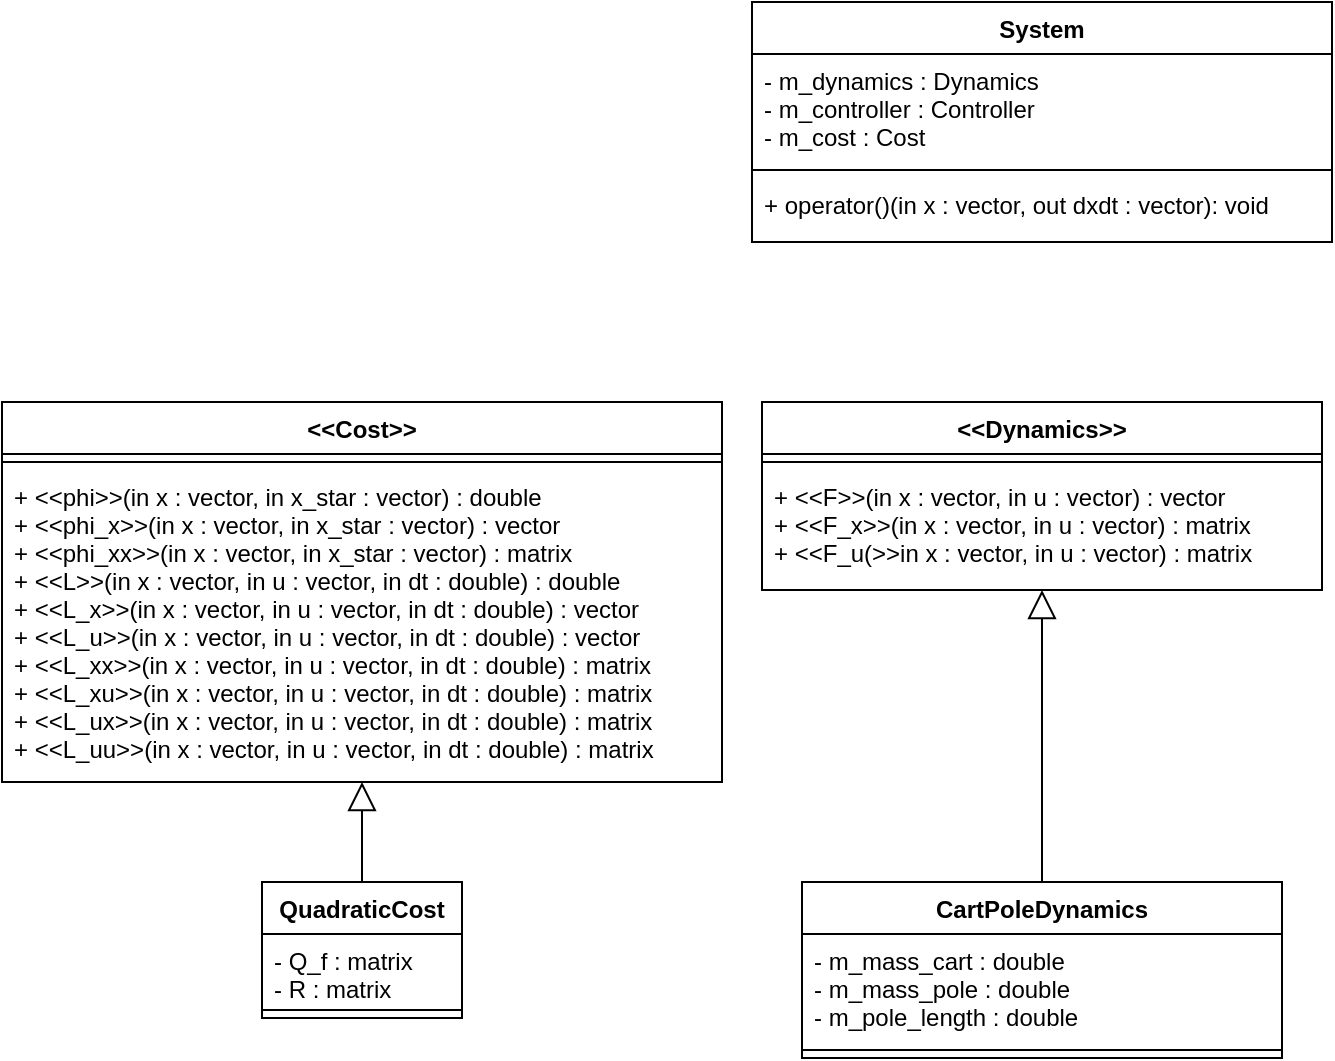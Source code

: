 <mxfile version="12.7.5" type="device"><diagram id="TYrjkv-iTt8yGbLGedxM" name="Page-1"><mxGraphModel dx="988" dy="585" grid="1" gridSize="10" guides="1" tooltips="1" connect="1" arrows="1" fold="1" page="1" pageScale="1" pageWidth="850" pageHeight="1100" math="0" shadow="0"><root><mxCell id="0"/><mxCell id="1" parent="0"/><mxCell id="Ke12_H2GXORiqpffEhTg-1" value="&lt;&lt;Dynamics&gt;&gt;" style="swimlane;fontStyle=1;align=center;verticalAlign=top;childLayout=stackLayout;horizontal=1;startSize=26;horizontalStack=0;resizeParent=1;resizeParentMax=0;resizeLast=0;collapsible=1;marginBottom=0;" vertex="1" parent="1"><mxGeometry x="420" y="320" width="280" height="94" as="geometry"><mxRectangle x="360" y="280" width="100" height="26" as="alternateBounds"/></mxGeometry></mxCell><mxCell id="Ke12_H2GXORiqpffEhTg-3" value="" style="line;strokeWidth=1;fillColor=none;align=left;verticalAlign=middle;spacingTop=-1;spacingLeft=3;spacingRight=3;rotatable=0;labelPosition=right;points=[];portConstraint=eastwest;" vertex="1" parent="Ke12_H2GXORiqpffEhTg-1"><mxGeometry y="26" width="280" height="8" as="geometry"/></mxCell><mxCell id="Ke12_H2GXORiqpffEhTg-4" value="+ &lt;&lt;F&gt;&gt;(in x : vector, in u : vector) : vector&#xA;+ &lt;&lt;F_x&gt;&gt;(in x : vector, in u : vector) : matrix&#xA;+ &lt;&lt;F_u(&gt;&gt;in x : vector, in u : vector) : matrix" style="text;strokeColor=none;fillColor=none;align=left;verticalAlign=top;spacingLeft=4;spacingRight=4;overflow=hidden;rotatable=0;points=[[0,0.5],[1,0.5]];portConstraint=eastwest;" vertex="1" parent="Ke12_H2GXORiqpffEhTg-1"><mxGeometry y="34" width="280" height="60" as="geometry"/></mxCell><mxCell id="Ke12_H2GXORiqpffEhTg-6" value="CartPoleDynamics" style="swimlane;fontStyle=1;align=center;verticalAlign=top;childLayout=stackLayout;horizontal=1;startSize=26;horizontalStack=0;resizeParent=1;resizeParentMax=0;resizeLast=0;collapsible=1;marginBottom=0;" vertex="1" parent="1"><mxGeometry x="440" y="560" width="240" height="88" as="geometry"><mxRectangle x="360" y="280" width="100" height="26" as="alternateBounds"/></mxGeometry></mxCell><mxCell id="Ke12_H2GXORiqpffEhTg-7" value="- m_mass_cart : double&#xA;- m_mass_pole : double&#xA;- m_pole_length : double&#xA;" style="text;strokeColor=none;fillColor=none;align=left;verticalAlign=top;spacingLeft=4;spacingRight=4;overflow=hidden;rotatable=0;points=[[0,0.5],[1,0.5]];portConstraint=eastwest;" vertex="1" parent="Ke12_H2GXORiqpffEhTg-6"><mxGeometry y="26" width="240" height="54" as="geometry"/></mxCell><mxCell id="Ke12_H2GXORiqpffEhTg-8" value="" style="line;strokeWidth=1;fillColor=none;align=left;verticalAlign=middle;spacingTop=-1;spacingLeft=3;spacingRight=3;rotatable=0;labelPosition=right;points=[];portConstraint=eastwest;" vertex="1" parent="Ke12_H2GXORiqpffEhTg-6"><mxGeometry y="80" width="240" height="8" as="geometry"/></mxCell><mxCell id="Ke12_H2GXORiqpffEhTg-11" value="" style="endArrow=block;endFill=0;endSize=12;html=1;exitX=0.5;exitY=0;exitDx=0;exitDy=0;entryX=0.5;entryY=1;entryDx=0;entryDy=0;" edge="1" parent="1" source="Ke12_H2GXORiqpffEhTg-6" target="Ke12_H2GXORiqpffEhTg-1"><mxGeometry width="160" relative="1" as="geometry"><mxPoint x="260" y="581.67" as="sourcePoint"/><mxPoint x="420" y="581.67" as="targetPoint"/></mxGeometry></mxCell><mxCell id="Ke12_H2GXORiqpffEhTg-12" value="System" style="swimlane;fontStyle=1;align=center;verticalAlign=top;childLayout=stackLayout;horizontal=1;startSize=26;horizontalStack=0;resizeParent=1;resizeParentMax=0;resizeLast=0;collapsible=1;marginBottom=0;" vertex="1" parent="1"><mxGeometry x="415" y="120" width="290" height="120" as="geometry"/></mxCell><mxCell id="Ke12_H2GXORiqpffEhTg-13" value="- m_dynamics : Dynamics&#xA;- m_controller : Controller&#xA;- m_cost : Cost&#xA;" style="text;strokeColor=none;fillColor=none;align=left;verticalAlign=top;spacingLeft=4;spacingRight=4;overflow=hidden;rotatable=0;points=[[0,0.5],[1,0.5]];portConstraint=eastwest;" vertex="1" parent="Ke12_H2GXORiqpffEhTg-12"><mxGeometry y="26" width="290" height="54" as="geometry"/></mxCell><mxCell id="Ke12_H2GXORiqpffEhTg-14" value="" style="line;strokeWidth=1;fillColor=none;align=left;verticalAlign=middle;spacingTop=-1;spacingLeft=3;spacingRight=3;rotatable=0;labelPosition=right;points=[];portConstraint=eastwest;" vertex="1" parent="Ke12_H2GXORiqpffEhTg-12"><mxGeometry y="80" width="290" height="8" as="geometry"/></mxCell><mxCell id="Ke12_H2GXORiqpffEhTg-15" value="+ operator()(in x : vector, out dxdt : vector): void" style="text;strokeColor=none;fillColor=none;align=left;verticalAlign=top;spacingLeft=4;spacingRight=4;overflow=hidden;rotatable=0;points=[[0,0.5],[1,0.5]];portConstraint=eastwest;" vertex="1" parent="Ke12_H2GXORiqpffEhTg-12"><mxGeometry y="88" width="290" height="32" as="geometry"/></mxCell><mxCell id="Ke12_H2GXORiqpffEhTg-23" value="&lt;&lt;Cost&gt;&gt;" style="swimlane;fontStyle=1;align=center;verticalAlign=top;childLayout=stackLayout;horizontal=1;startSize=26;horizontalStack=0;resizeParent=1;resizeParentMax=0;resizeLast=0;collapsible=1;marginBottom=0;" vertex="1" parent="1"><mxGeometry x="40" y="320" width="360" height="190" as="geometry"/></mxCell><mxCell id="Ke12_H2GXORiqpffEhTg-25" value="" style="line;strokeWidth=1;fillColor=none;align=left;verticalAlign=middle;spacingTop=-1;spacingLeft=3;spacingRight=3;rotatable=0;labelPosition=right;points=[];portConstraint=eastwest;" vertex="1" parent="Ke12_H2GXORiqpffEhTg-23"><mxGeometry y="26" width="360" height="8" as="geometry"/></mxCell><mxCell id="Ke12_H2GXORiqpffEhTg-26" value="+ &lt;&lt;phi&gt;&gt;(in x : vector, in x_star : vector) : double&#xA;+ &lt;&lt;phi_x&gt;&gt;(in x : vector, in x_star : vector) : vector&#xA;+ &lt;&lt;phi_xx&gt;&gt;(in x : vector, in x_star : vector) : matrix&#xA;+ &lt;&lt;L&gt;&gt;(in x : vector, in u : vector, in dt : double) : double&#xA;+ &lt;&lt;L_x&gt;&gt;(in x : vector, in u : vector, in dt : double) : vector&#xA;+ &lt;&lt;L_u&gt;&gt;(in x : vector, in u : vector, in dt : double) : vector&#xA;+ &lt;&lt;L_xx&gt;&gt;(in x : vector, in u : vector, in dt : double) : matrix&#xA;+ &lt;&lt;L_xu&gt;&gt;(in x : vector, in u : vector, in dt : double) : matrix&#xA;+ &lt;&lt;L_ux&gt;&gt;(in x : vector, in u : vector, in dt : double) : matrix&#xA;+ &lt;&lt;L_uu&gt;&gt;(in x : vector, in u : vector, in dt : double) : matrix" style="text;strokeColor=none;fillColor=none;align=left;verticalAlign=top;spacingLeft=4;spacingRight=4;overflow=hidden;rotatable=0;points=[[0,0.5],[1,0.5]];portConstraint=eastwest;" vertex="1" parent="Ke12_H2GXORiqpffEhTg-23"><mxGeometry y="34" width="360" height="156" as="geometry"/></mxCell><mxCell id="Ke12_H2GXORiqpffEhTg-27" value="QuadraticCost" style="swimlane;fontStyle=1;align=center;verticalAlign=top;childLayout=stackLayout;horizontal=1;startSize=26;horizontalStack=0;resizeParent=1;resizeParentMax=0;resizeLast=0;collapsible=1;marginBottom=0;" vertex="1" parent="1"><mxGeometry x="170" y="560" width="100" height="68" as="geometry"/></mxCell><mxCell id="Ke12_H2GXORiqpffEhTg-28" value="- Q_f : matrix&#xA;- R : matrix&#xA;" style="text;strokeColor=none;fillColor=none;align=left;verticalAlign=top;spacingLeft=4;spacingRight=4;overflow=hidden;rotatable=0;points=[[0,0.5],[1,0.5]];portConstraint=eastwest;" vertex="1" parent="Ke12_H2GXORiqpffEhTg-27"><mxGeometry y="26" width="100" height="34" as="geometry"/></mxCell><mxCell id="Ke12_H2GXORiqpffEhTg-29" value="" style="line;strokeWidth=1;fillColor=none;align=left;verticalAlign=middle;spacingTop=-1;spacingLeft=3;spacingRight=3;rotatable=0;labelPosition=right;points=[];portConstraint=eastwest;" vertex="1" parent="Ke12_H2GXORiqpffEhTg-27"><mxGeometry y="60" width="100" height="8" as="geometry"/></mxCell><mxCell id="Ke12_H2GXORiqpffEhTg-32" value="" style="endArrow=block;endFill=0;endSize=12;html=1;exitX=0.5;exitY=0;exitDx=0;exitDy=0;entryX=0.5;entryY=1;entryDx=0;entryDy=0;" edge="1" parent="1" source="Ke12_H2GXORiqpffEhTg-27" target="Ke12_H2GXORiqpffEhTg-23"><mxGeometry width="160" relative="1" as="geometry"><mxPoint x="310" y="616" as="sourcePoint"/><mxPoint x="310" y="550" as="targetPoint"/></mxGeometry></mxCell></root></mxGraphModel></diagram></mxfile>